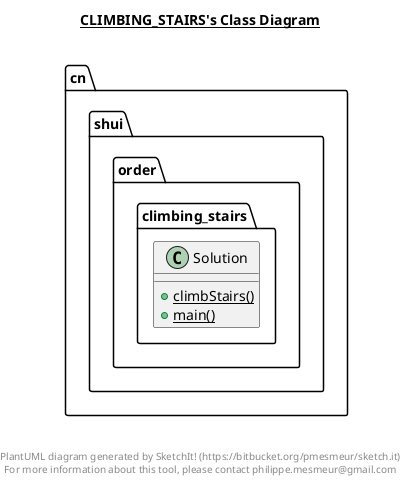 @startuml

title __CLIMBING_STAIRS's Class Diagram__\n

  namespace cn.shui.order {
    namespace climbing_stairs {
      class cn.shui.order.climbing_stairs.Solution {
          {static} + climbStairs()
          {static} + main()
      }
    }
  }
  



right footer


PlantUML diagram generated by SketchIt! (https://bitbucket.org/pmesmeur/sketch.it)
For more information about this tool, please contact philippe.mesmeur@gmail.com
endfooter

@enduml
